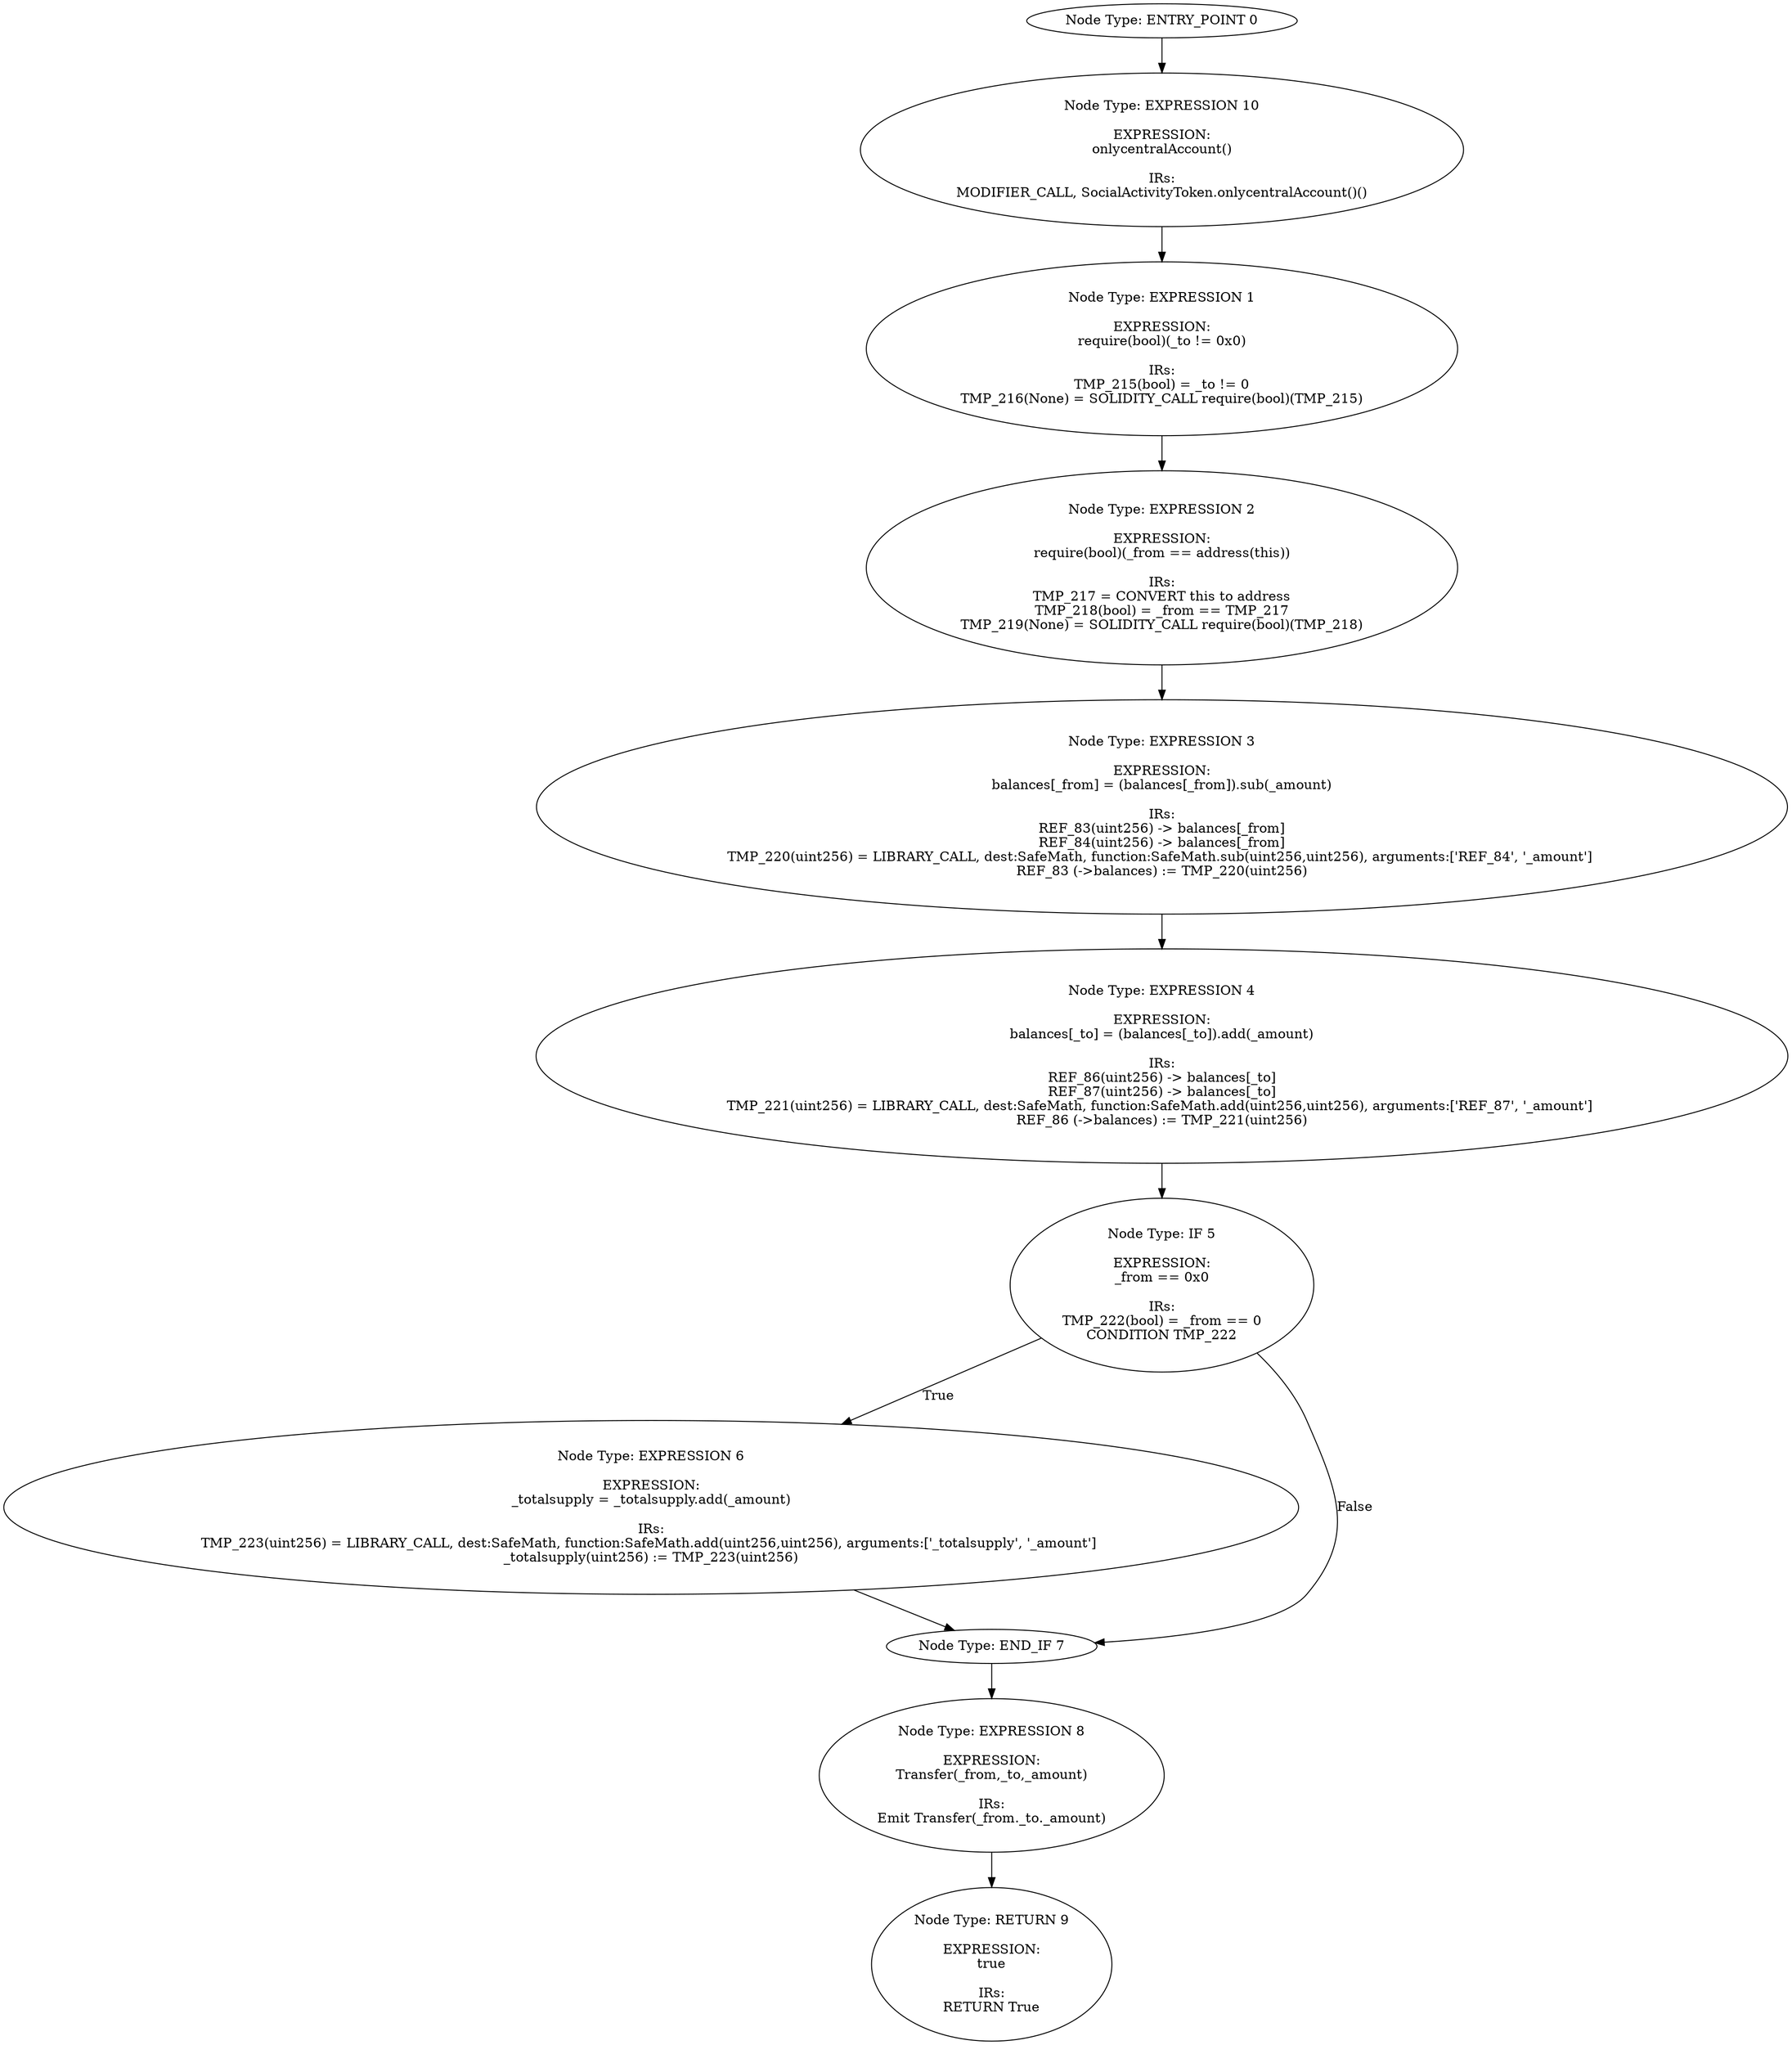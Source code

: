 digraph{
0[label="Node Type: ENTRY_POINT 0
"];
0->10;
1[label="Node Type: EXPRESSION 1

EXPRESSION:
require(bool)(_to != 0x0)

IRs:
TMP_215(bool) = _to != 0
TMP_216(None) = SOLIDITY_CALL require(bool)(TMP_215)"];
1->2;
2[label="Node Type: EXPRESSION 2

EXPRESSION:
require(bool)(_from == address(this))

IRs:
TMP_217 = CONVERT this to address
TMP_218(bool) = _from == TMP_217
TMP_219(None) = SOLIDITY_CALL require(bool)(TMP_218)"];
2->3;
3[label="Node Type: EXPRESSION 3

EXPRESSION:
balances[_from] = (balances[_from]).sub(_amount)

IRs:
REF_83(uint256) -> balances[_from]
REF_84(uint256) -> balances[_from]
TMP_220(uint256) = LIBRARY_CALL, dest:SafeMath, function:SafeMath.sub(uint256,uint256), arguments:['REF_84', '_amount'] 
REF_83 (->balances) := TMP_220(uint256)"];
3->4;
4[label="Node Type: EXPRESSION 4

EXPRESSION:
balances[_to] = (balances[_to]).add(_amount)

IRs:
REF_86(uint256) -> balances[_to]
REF_87(uint256) -> balances[_to]
TMP_221(uint256) = LIBRARY_CALL, dest:SafeMath, function:SafeMath.add(uint256,uint256), arguments:['REF_87', '_amount'] 
REF_86 (->balances) := TMP_221(uint256)"];
4->5;
5[label="Node Type: IF 5

EXPRESSION:
_from == 0x0

IRs:
TMP_222(bool) = _from == 0
CONDITION TMP_222"];
5->6[label="True"];
5->7[label="False"];
6[label="Node Type: EXPRESSION 6

EXPRESSION:
_totalsupply = _totalsupply.add(_amount)

IRs:
TMP_223(uint256) = LIBRARY_CALL, dest:SafeMath, function:SafeMath.add(uint256,uint256), arguments:['_totalsupply', '_amount'] 
_totalsupply(uint256) := TMP_223(uint256)"];
6->7;
7[label="Node Type: END_IF 7
"];
7->8;
8[label="Node Type: EXPRESSION 8

EXPRESSION:
Transfer(_from,_to,_amount)

IRs:
Emit Transfer(_from._to._amount)"];
8->9;
9[label="Node Type: RETURN 9

EXPRESSION:
true

IRs:
RETURN True"];
10[label="Node Type: EXPRESSION 10

EXPRESSION:
onlycentralAccount()

IRs:
MODIFIER_CALL, SocialActivityToken.onlycentralAccount()()"];
10->1;
}
